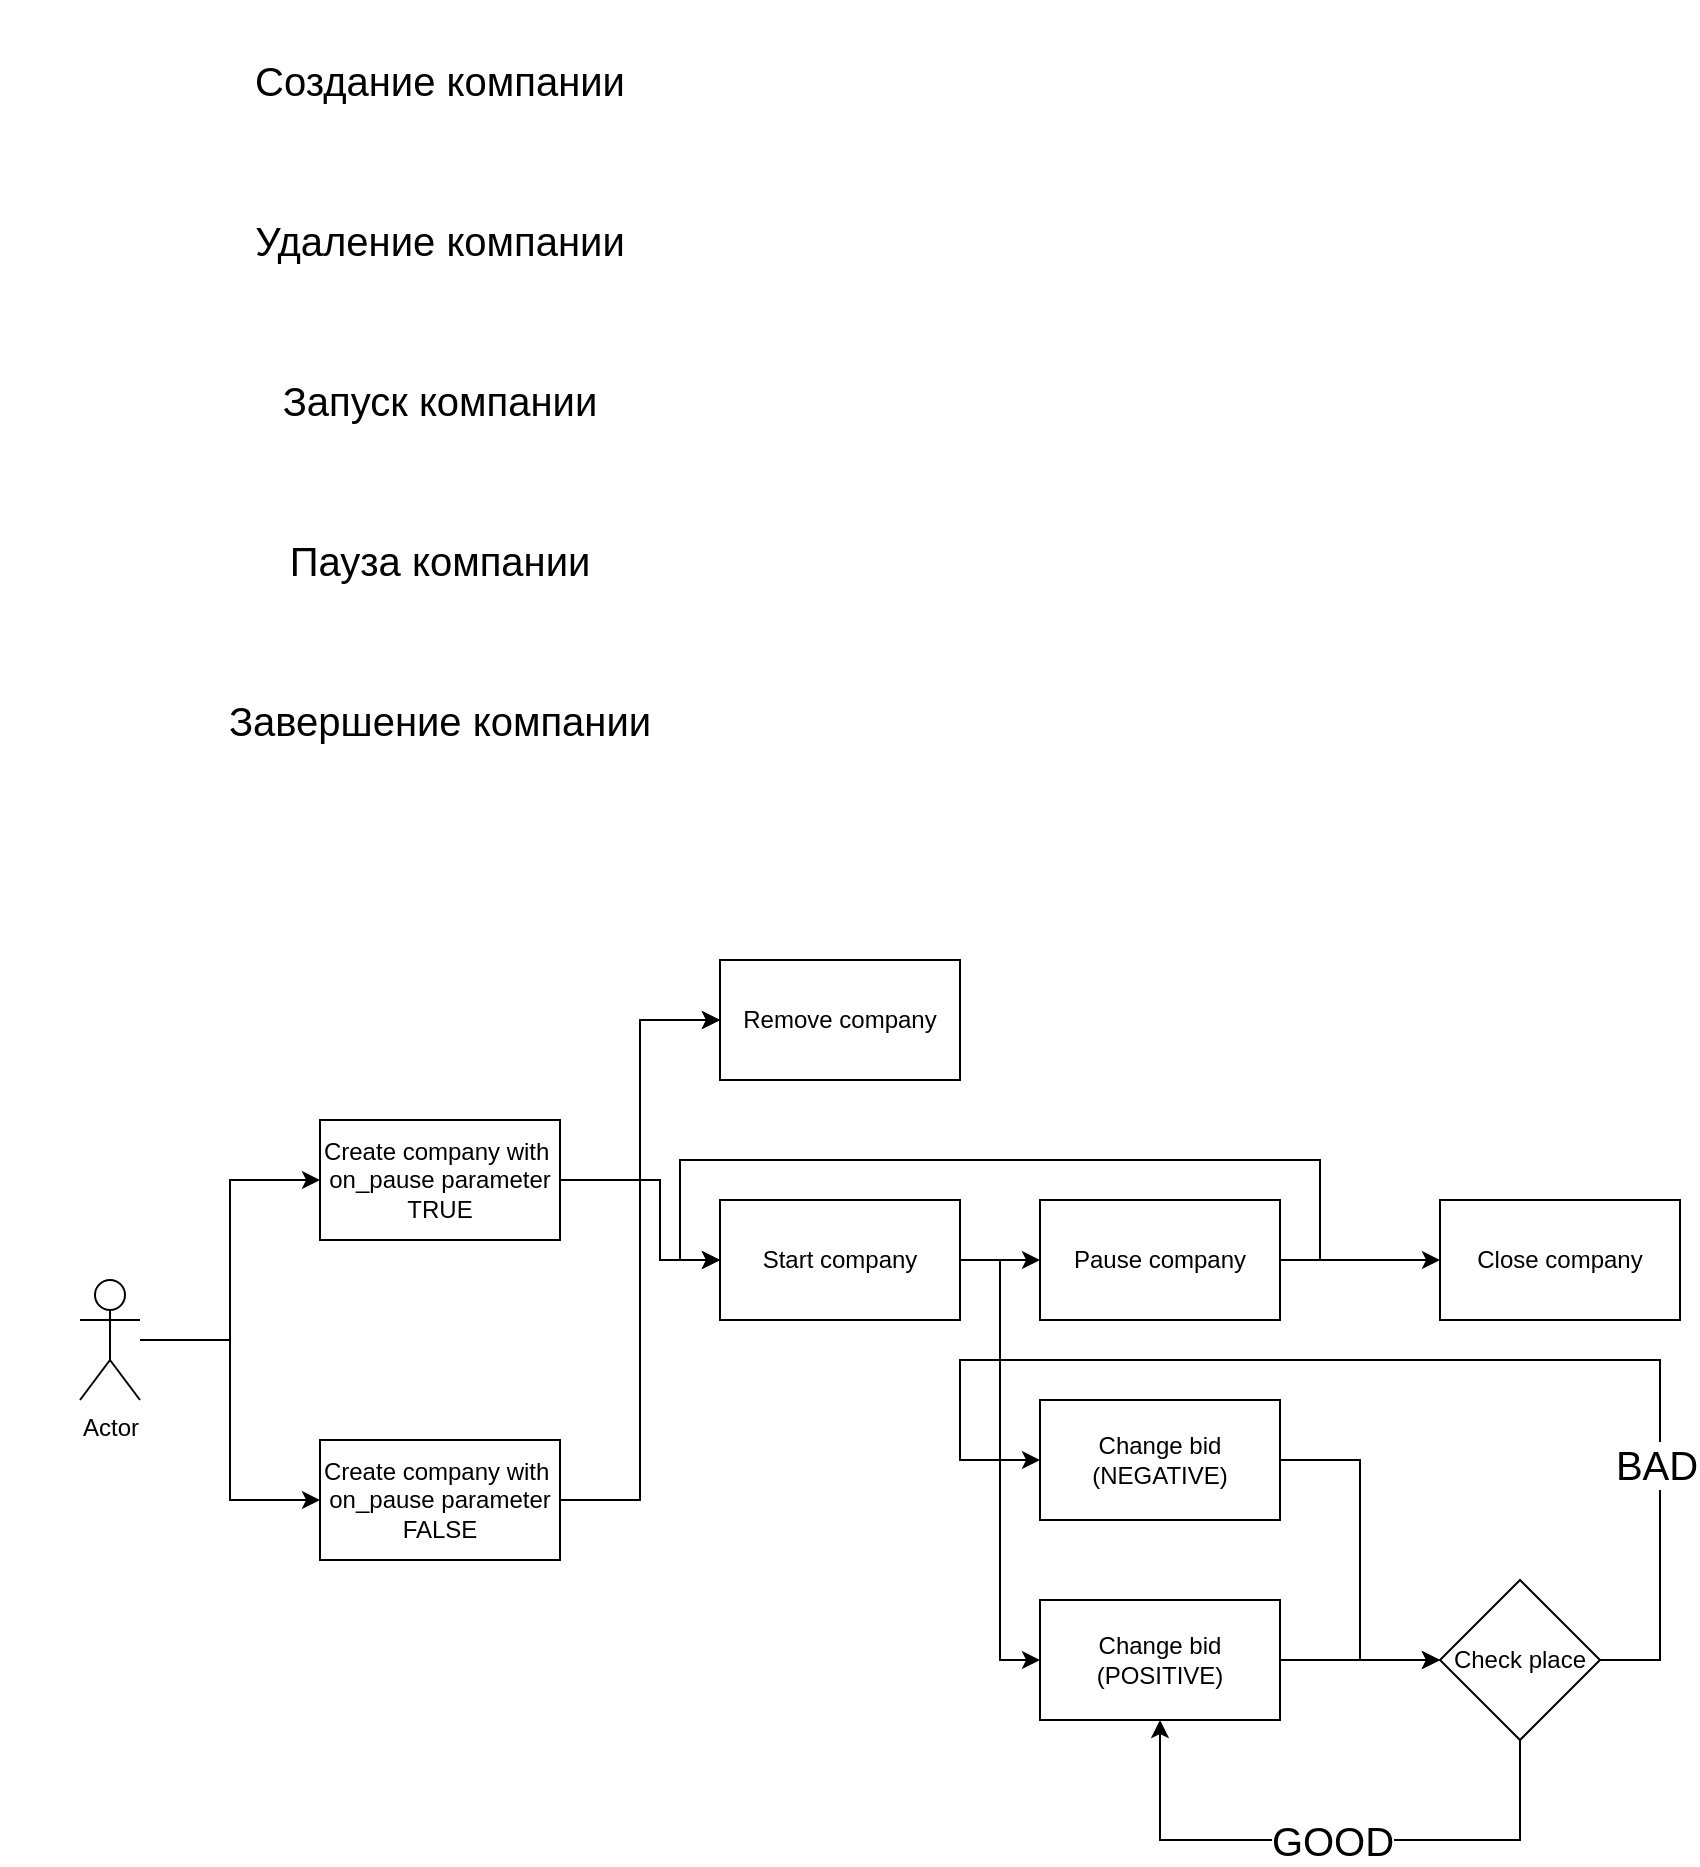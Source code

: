 <mxfile version="22.1.3" type="github">
  <diagram name="Страница — 1" id="IHasmWcMiqbAbE_R60sP">
    <mxGraphModel dx="989" dy="474" grid="1" gridSize="10" guides="1" tooltips="1" connect="1" arrows="1" fold="1" page="1" pageScale="1" pageWidth="827" pageHeight="1169" background="#ffffff" math="0" shadow="0">
      <root>
        <mxCell id="0" />
        <mxCell id="1" parent="0" />
        <mxCell id="ggoGIEasEx8B-Sip94aN-3" value="&lt;font style=&quot;font-size: 20px;&quot;&gt;Создание компании&lt;/font&gt;" style="text;html=1;strokeColor=none;fillColor=none;align=center;verticalAlign=middle;whiteSpace=wrap;rounded=0;" parent="1" vertex="1">
          <mxGeometry x="40" y="40" width="440" height="80" as="geometry" />
        </mxCell>
        <mxCell id="ggoGIEasEx8B-Sip94aN-4" value="&lt;font style=&quot;font-size: 20px;&quot;&gt;Удаление компании&lt;/font&gt;" style="text;html=1;strokeColor=none;fillColor=none;align=center;verticalAlign=middle;whiteSpace=wrap;rounded=0;" parent="1" vertex="1">
          <mxGeometry x="40" y="120" width="440" height="80" as="geometry" />
        </mxCell>
        <mxCell id="ggoGIEasEx8B-Sip94aN-5" value="&lt;font style=&quot;font-size: 20px;&quot;&gt;Запуск компании&lt;/font&gt;" style="text;html=1;strokeColor=none;fillColor=none;align=center;verticalAlign=middle;whiteSpace=wrap;rounded=0;" parent="1" vertex="1">
          <mxGeometry x="40" y="200" width="440" height="80" as="geometry" />
        </mxCell>
        <mxCell id="ggoGIEasEx8B-Sip94aN-6" value="&lt;font style=&quot;font-size: 20px;&quot;&gt;Пауза компании&lt;/font&gt;" style="text;html=1;strokeColor=none;fillColor=none;align=center;verticalAlign=middle;whiteSpace=wrap;rounded=0;" parent="1" vertex="1">
          <mxGeometry x="40" y="280" width="440" height="80" as="geometry" />
        </mxCell>
        <mxCell id="ggoGIEasEx8B-Sip94aN-7" value="&lt;font style=&quot;font-size: 20px;&quot;&gt;Завершение компании&lt;/font&gt;" style="text;html=1;strokeColor=none;fillColor=none;align=center;verticalAlign=middle;whiteSpace=wrap;rounded=0;" parent="1" vertex="1">
          <mxGeometry x="40" y="360" width="440" height="80" as="geometry" />
        </mxCell>
        <mxCell id="ggoGIEasEx8B-Sip94aN-11" style="edgeStyle=orthogonalEdgeStyle;rounded=0;orthogonalLoop=1;jettySize=auto;html=1;entryX=0;entryY=0.5;entryDx=0;entryDy=0;" parent="1" source="ggoGIEasEx8B-Sip94aN-9" target="ggoGIEasEx8B-Sip94aN-10" edge="1">
          <mxGeometry relative="1" as="geometry" />
        </mxCell>
        <mxCell id="ggoGIEasEx8B-Sip94aN-18" style="edgeStyle=orthogonalEdgeStyle;rounded=0;orthogonalLoop=1;jettySize=auto;html=1;entryX=0;entryY=0.5;entryDx=0;entryDy=0;" parent="1" source="ggoGIEasEx8B-Sip94aN-9" target="ggoGIEasEx8B-Sip94aN-15" edge="1">
          <mxGeometry relative="1" as="geometry" />
        </mxCell>
        <mxCell id="ggoGIEasEx8B-Sip94aN-9" value="Actor" style="shape=umlActor;verticalLabelPosition=bottom;verticalAlign=top;html=1;outlineConnect=0;" parent="1" vertex="1">
          <mxGeometry x="80" y="680" width="30" height="60" as="geometry" />
        </mxCell>
        <mxCell id="ggoGIEasEx8B-Sip94aN-13" style="edgeStyle=orthogonalEdgeStyle;rounded=0;orthogonalLoop=1;jettySize=auto;html=1;entryX=0;entryY=0.5;entryDx=0;entryDy=0;" parent="1" source="ggoGIEasEx8B-Sip94aN-10" target="ggoGIEasEx8B-Sip94aN-12" edge="1">
          <mxGeometry relative="1" as="geometry" />
        </mxCell>
        <mxCell id="ggoGIEasEx8B-Sip94aN-20" style="edgeStyle=orthogonalEdgeStyle;rounded=0;orthogonalLoop=1;jettySize=auto;html=1;entryX=0;entryY=0.5;entryDx=0;entryDy=0;" parent="1" source="ggoGIEasEx8B-Sip94aN-10" target="ggoGIEasEx8B-Sip94aN-19" edge="1">
          <mxGeometry relative="1" as="geometry">
            <Array as="points">
              <mxPoint x="370" y="630" />
              <mxPoint x="370" y="670" />
            </Array>
          </mxGeometry>
        </mxCell>
        <mxCell id="ggoGIEasEx8B-Sip94aN-10" value="Create company with&amp;nbsp; on_pause parameter TRUE" style="rounded=0;whiteSpace=wrap;html=1;" parent="1" vertex="1">
          <mxGeometry x="200" y="600" width="120" height="60" as="geometry" />
        </mxCell>
        <mxCell id="ggoGIEasEx8B-Sip94aN-12" value="Remove company" style="rounded=0;whiteSpace=wrap;html=1;" parent="1" vertex="1">
          <mxGeometry x="400" y="520" width="120" height="60" as="geometry" />
        </mxCell>
        <mxCell id="ggoGIEasEx8B-Sip94aN-16" style="edgeStyle=orthogonalEdgeStyle;rounded=0;orthogonalLoop=1;jettySize=auto;html=1;entryX=0;entryY=0.5;entryDx=0;entryDy=0;" parent="1" source="ggoGIEasEx8B-Sip94aN-15" target="ggoGIEasEx8B-Sip94aN-12" edge="1">
          <mxGeometry relative="1" as="geometry" />
        </mxCell>
        <mxCell id="ggoGIEasEx8B-Sip94aN-15" value="Create company with&amp;nbsp; on_pause parameter FALSE" style="rounded=0;whiteSpace=wrap;html=1;" parent="1" vertex="1">
          <mxGeometry x="200" y="760" width="120" height="60" as="geometry" />
        </mxCell>
        <mxCell id="ggoGIEasEx8B-Sip94aN-22" style="edgeStyle=orthogonalEdgeStyle;rounded=0;orthogonalLoop=1;jettySize=auto;html=1;entryX=0;entryY=0.5;entryDx=0;entryDy=0;" parent="1" source="ggoGIEasEx8B-Sip94aN-19" target="ggoGIEasEx8B-Sip94aN-21" edge="1">
          <mxGeometry relative="1" as="geometry" />
        </mxCell>
        <mxCell id="jTDLR3XbcQALrrWitUnH-2" style="edgeStyle=orthogonalEdgeStyle;rounded=0;orthogonalLoop=1;jettySize=auto;html=1;entryX=0;entryY=0.5;entryDx=0;entryDy=0;" edge="1" parent="1" source="ggoGIEasEx8B-Sip94aN-19" target="jTDLR3XbcQALrrWitUnH-1">
          <mxGeometry relative="1" as="geometry" />
        </mxCell>
        <mxCell id="ggoGIEasEx8B-Sip94aN-19" value="Start company" style="rounded=0;whiteSpace=wrap;html=1;" parent="1" vertex="1">
          <mxGeometry x="400" y="640" width="120" height="60" as="geometry" />
        </mxCell>
        <mxCell id="ggoGIEasEx8B-Sip94aN-23" style="edgeStyle=orthogonalEdgeStyle;rounded=0;orthogonalLoop=1;jettySize=auto;html=1;entryX=0;entryY=0.5;entryDx=0;entryDy=0;" parent="1" source="ggoGIEasEx8B-Sip94aN-21" target="ggoGIEasEx8B-Sip94aN-19" edge="1">
          <mxGeometry relative="1" as="geometry">
            <Array as="points">
              <mxPoint x="700" y="670" />
              <mxPoint x="700" y="620" />
              <mxPoint x="380" y="620" />
              <mxPoint x="380" y="670" />
            </Array>
          </mxGeometry>
        </mxCell>
        <mxCell id="ggoGIEasEx8B-Sip94aN-33" style="edgeStyle=orthogonalEdgeStyle;rounded=0;orthogonalLoop=1;jettySize=auto;html=1;entryX=0;entryY=0.5;entryDx=0;entryDy=0;" parent="1" source="ggoGIEasEx8B-Sip94aN-21" target="ggoGIEasEx8B-Sip94aN-24" edge="1">
          <mxGeometry relative="1" as="geometry" />
        </mxCell>
        <mxCell id="ggoGIEasEx8B-Sip94aN-21" value="Pause company" style="rounded=0;whiteSpace=wrap;html=1;" parent="1" vertex="1">
          <mxGeometry x="560" y="640" width="120" height="60" as="geometry" />
        </mxCell>
        <mxCell id="ggoGIEasEx8B-Sip94aN-24" value="Close company" style="rounded=0;whiteSpace=wrap;html=1;" parent="1" vertex="1">
          <mxGeometry x="760" y="640" width="120" height="60" as="geometry" />
        </mxCell>
        <mxCell id="jTDLR3XbcQALrrWitUnH-4" style="edgeStyle=orthogonalEdgeStyle;rounded=0;orthogonalLoop=1;jettySize=auto;html=1;entryX=0;entryY=0.5;entryDx=0;entryDy=0;" edge="1" parent="1" source="jTDLR3XbcQALrrWitUnH-1" target="jTDLR3XbcQALrrWitUnH-5">
          <mxGeometry relative="1" as="geometry">
            <mxPoint x="720" y="870" as="targetPoint" />
          </mxGeometry>
        </mxCell>
        <mxCell id="jTDLR3XbcQALrrWitUnH-1" value="Change bid (POSITIVE)" style="rounded=0;whiteSpace=wrap;html=1;" vertex="1" parent="1">
          <mxGeometry x="560" y="840" width="120" height="60" as="geometry" />
        </mxCell>
        <mxCell id="jTDLR3XbcQALrrWitUnH-7" style="edgeStyle=orthogonalEdgeStyle;rounded=0;orthogonalLoop=1;jettySize=auto;html=1;exitX=0.5;exitY=1;exitDx=0;exitDy=0;entryX=0.5;entryY=1;entryDx=0;entryDy=0;" edge="1" parent="1" source="jTDLR3XbcQALrrWitUnH-5" target="jTDLR3XbcQALrrWitUnH-1">
          <mxGeometry relative="1" as="geometry">
            <mxPoint x="640" y="930" as="targetPoint" />
            <Array as="points">
              <mxPoint x="800" y="960" />
              <mxPoint x="620" y="960" />
            </Array>
          </mxGeometry>
        </mxCell>
        <mxCell id="jTDLR3XbcQALrrWitUnH-8" value="&lt;font style=&quot;font-size: 20px;&quot;&gt;GOOD&lt;/font&gt;" style="edgeLabel;html=1;align=center;verticalAlign=middle;resizable=0;points=[];" vertex="1" connectable="0" parent="jTDLR3XbcQALrrWitUnH-7">
          <mxGeometry x="-0.172" y="3" relative="1" as="geometry">
            <mxPoint x="-24" y="-3" as="offset" />
          </mxGeometry>
        </mxCell>
        <mxCell id="jTDLR3XbcQALrrWitUnH-10" style="edgeStyle=orthogonalEdgeStyle;rounded=0;orthogonalLoop=1;jettySize=auto;html=1;entryX=0;entryY=0.5;entryDx=0;entryDy=0;" edge="1" parent="1" source="jTDLR3XbcQALrrWitUnH-5" target="jTDLR3XbcQALrrWitUnH-9">
          <mxGeometry relative="1" as="geometry">
            <Array as="points">
              <mxPoint x="870" y="870" />
              <mxPoint x="870" y="720" />
              <mxPoint x="520" y="720" />
              <mxPoint x="520" y="770" />
            </Array>
          </mxGeometry>
        </mxCell>
        <mxCell id="jTDLR3XbcQALrrWitUnH-12" value="&lt;font style=&quot;font-size: 20px;&quot;&gt;BAD&lt;/font&gt;" style="edgeLabel;html=1;align=center;verticalAlign=middle;resizable=0;points=[];" vertex="1" connectable="0" parent="jTDLR3XbcQALrrWitUnH-10">
          <mxGeometry x="-0.587" y="2" relative="1" as="geometry">
            <mxPoint as="offset" />
          </mxGeometry>
        </mxCell>
        <mxCell id="jTDLR3XbcQALrrWitUnH-5" value="Check place" style="rhombus;whiteSpace=wrap;html=1;" vertex="1" parent="1">
          <mxGeometry x="760" y="830" width="80" height="80" as="geometry" />
        </mxCell>
        <mxCell id="jTDLR3XbcQALrrWitUnH-11" style="edgeStyle=orthogonalEdgeStyle;rounded=0;orthogonalLoop=1;jettySize=auto;html=1;entryX=0;entryY=0.5;entryDx=0;entryDy=0;" edge="1" parent="1" source="jTDLR3XbcQALrrWitUnH-9" target="jTDLR3XbcQALrrWitUnH-5">
          <mxGeometry relative="1" as="geometry">
            <mxPoint x="720" y="870" as="targetPoint" />
          </mxGeometry>
        </mxCell>
        <mxCell id="jTDLR3XbcQALrrWitUnH-9" value="Change bid (NEGATIVE)" style="rounded=0;whiteSpace=wrap;html=1;" vertex="1" parent="1">
          <mxGeometry x="560" y="740" width="120" height="60" as="geometry" />
        </mxCell>
      </root>
    </mxGraphModel>
  </diagram>
</mxfile>
